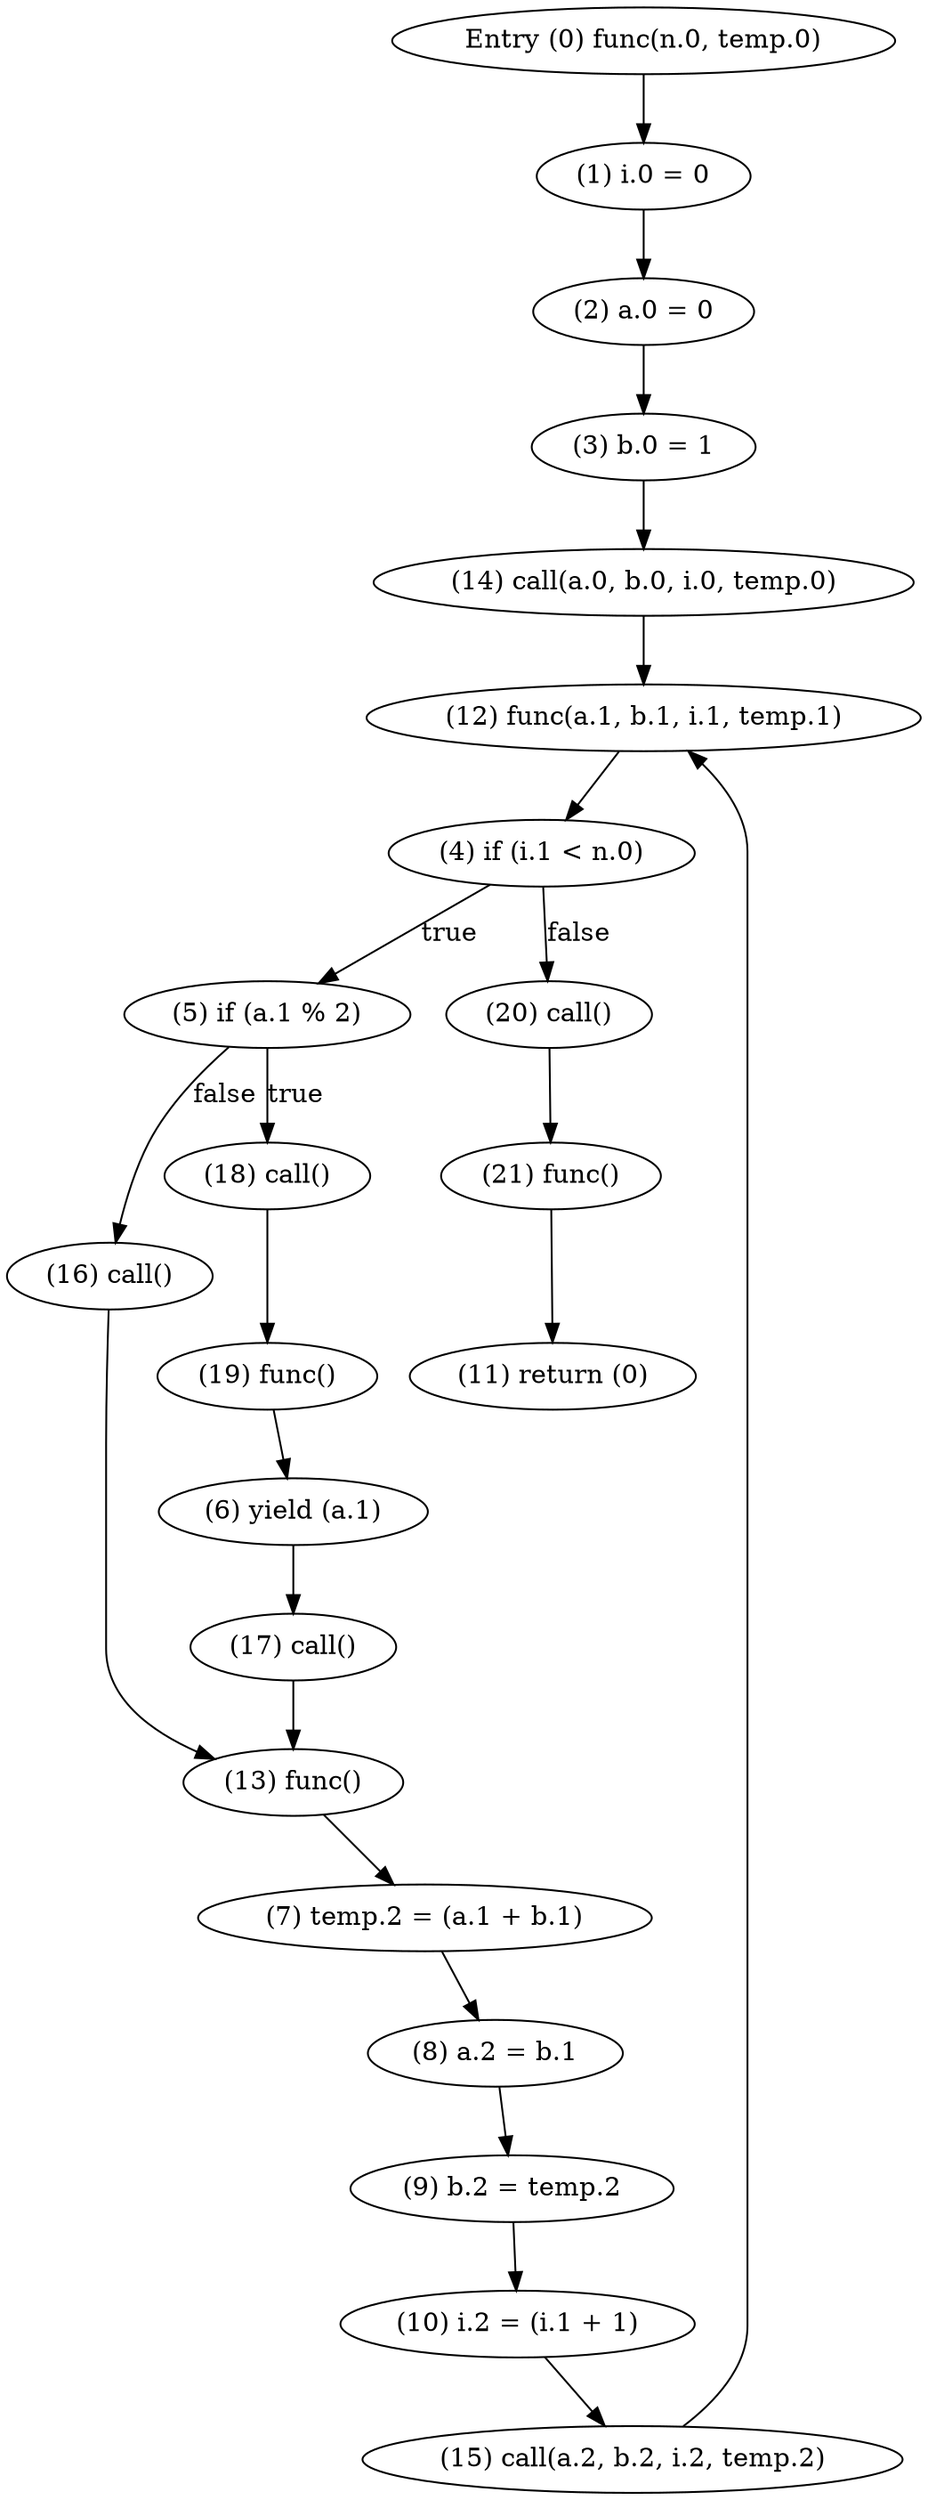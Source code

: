 digraph {
    0 [ label = "Entry (0) func(n.0, temp.0)" ]
    1 [ label = "(1) i.0 = 0" ]
    2 [ label = "(2) a.0 = 0" ]
    3 [ label = "(3) b.0 = 1" ]
    4 [ label = "(4) if (i.1 < n.0)" ]
    5 [ label = "(5) if (a.1 % 2)" ]
    6 [ label = "(6) yield (a.1)" ]
    7 [ label = "(7) temp.2 = (a.1 + b.1)" ]
    8 [ label = "(8) a.2 = b.1" ]
    9 [ label = "(9) b.2 = temp.2" ]
    10 [ label = "(10) i.2 = (i.1 + 1)" ]
    11 [ label = "(11) return (0)" ]
    12 [ label = "(12) func(a.1, b.1, i.1, temp.1)" ]
    13 [ label = "(13) func()" ]
    14 [ label = "(14) call(a.0, b.0, i.0, temp.0)" ]
    15 [ label = "(15) call(a.2, b.2, i.2, temp.2)" ]
    16 [ label = "(16) call()" ]
    17 [ label = "(17) call()" ]
    18 [ label = "(18) call()" ]
    19 [ label = "(19) func()" ]
    20 [ label = "(20) call()" ]
    21 [ label = "(21) func()" ]
    0 -> 1 [ label = "" ]
    1 -> 2 [ label = "" ]
    2 -> 3 [ label = "" ]
    3 -> 14 [ label = "" ]
    4 -> 20 [ label = "false" ]
    4 -> 5 [ label = "true" ]
    5 -> 18 [ label = "true" ]
    5 -> 16 [ label = "false" ]
    6 -> 17 [ label = "" ]
    7 -> 8 [ label = "" ]
    8 -> 9 [ label = "" ]
    9 -> 10 [ label = "" ]
    10 -> 15 [ label = "" ]
    12 -> 4 [ label = "" ]
    13 -> 7 [ label = "" ]
    14 -> 12 [ label = "" ]
    15 -> 12 [ label = "" ]
    16 -> 13 [ label = "" ]
    17 -> 13 [ label = "" ]
    18 -> 19 [ label = "" ]
    19 -> 6 [ label = "" ]
    20 -> 21 [ label = "" ]
    21 -> 11 [ label = "" ]
}
